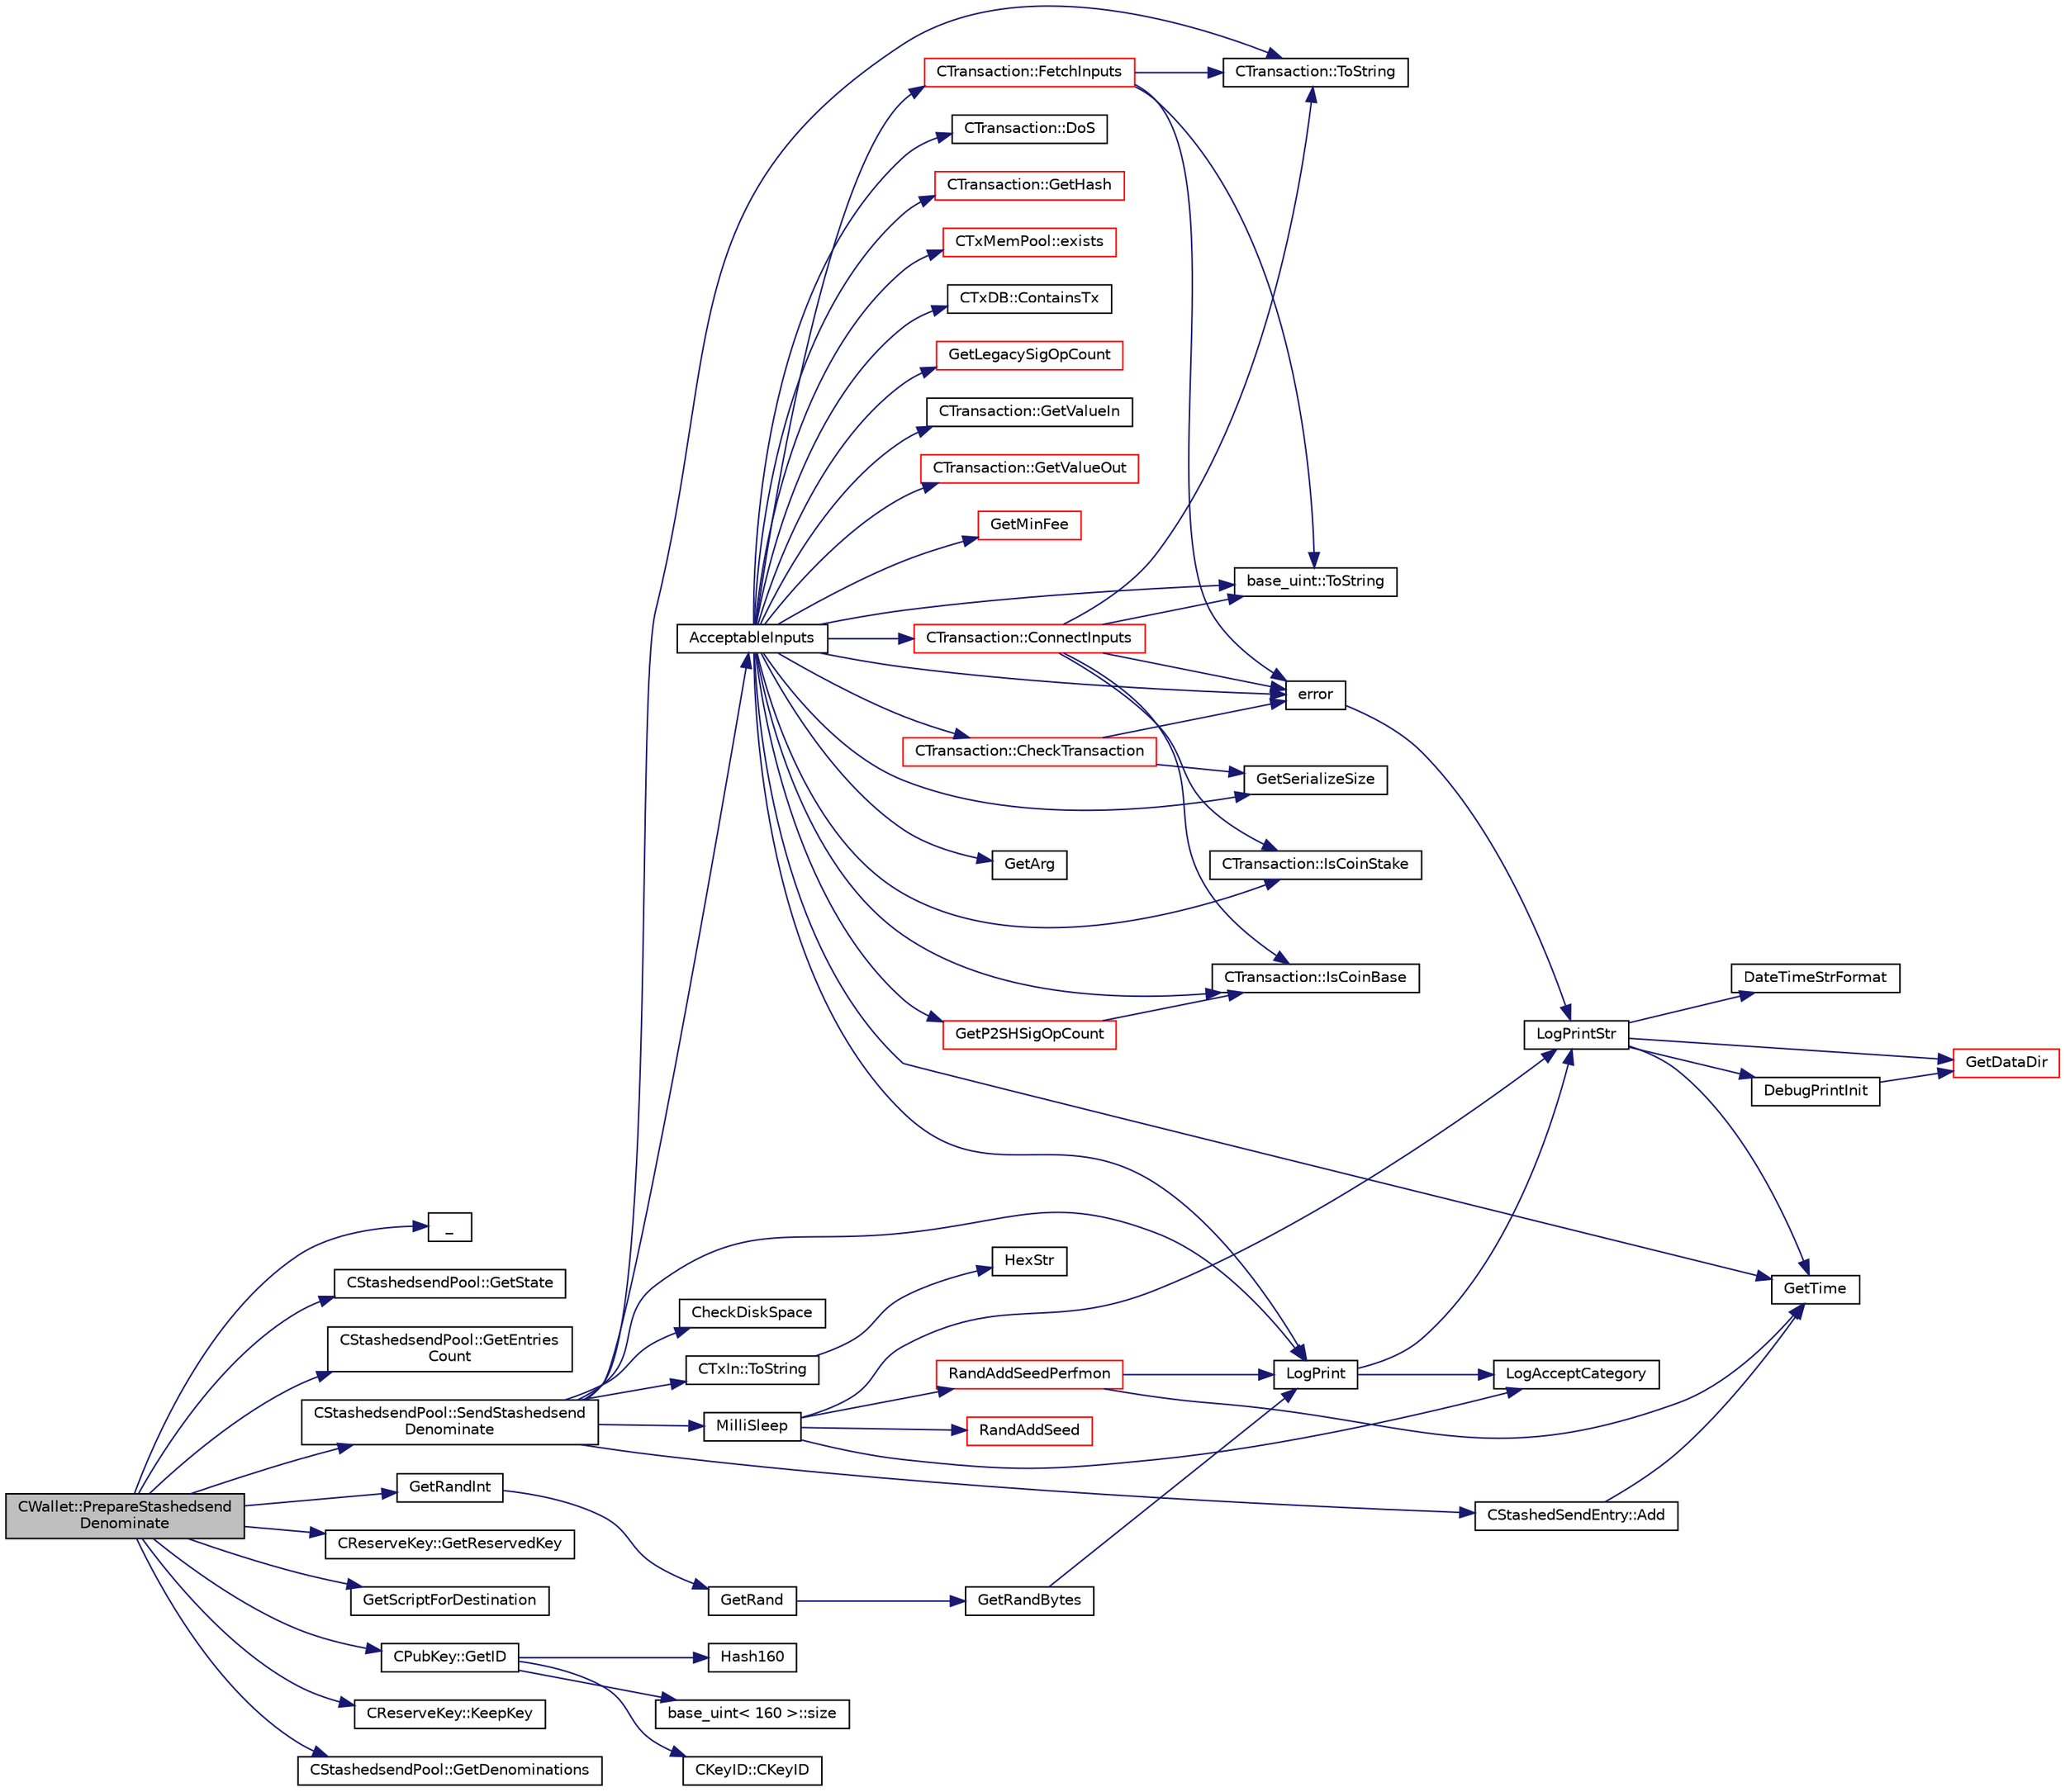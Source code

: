 digraph "CWallet::PrepareStashedsendDenominate"
{
  edge [fontname="Helvetica",fontsize="10",labelfontname="Helvetica",labelfontsize="10"];
  node [fontname="Helvetica",fontsize="10",shape=record];
  rankdir="LR";
  Node2899 [label="CWallet::PrepareStashedsend\lDenominate",height=0.2,width=0.4,color="black", fillcolor="grey75", style="filled", fontcolor="black"];
  Node2899 -> Node2900 [color="midnightblue",fontsize="10",style="solid",fontname="Helvetica"];
  Node2900 [label="_",height=0.2,width=0.4,color="black", fillcolor="white", style="filled",URL="$d9/d6d/ui__interface_8h.html#aad133bb6103b53cebf03fd01e2f11ba1",tooltip="Translation function: Call Translate signal on UI interface, which returns a boost::optional result..."];
  Node2899 -> Node2901 [color="midnightblue",fontsize="10",style="solid",fontname="Helvetica"];
  Node2901 [label="CStashedsendPool::GetState",height=0.2,width=0.4,color="black", fillcolor="white", style="filled",URL="$dd/d8a/class_c_stashedsend_pool.html#a8495972549755a6095fe93a8d437e610"];
  Node2899 -> Node2902 [color="midnightblue",fontsize="10",style="solid",fontname="Helvetica"];
  Node2902 [label="CStashedsendPool::GetEntries\lCount",height=0.2,width=0.4,color="black", fillcolor="white", style="filled",URL="$dd/d8a/class_c_stashedsend_pool.html#a4b3abba5fd126a3b73cc4e20bde91d55"];
  Node2899 -> Node2903 [color="midnightblue",fontsize="10",style="solid",fontname="Helvetica"];
  Node2903 [label="GetRandInt",height=0.2,width=0.4,color="black", fillcolor="white", style="filled",URL="$df/d2d/util_8cpp.html#a0e44e088732172da6662db2d5e37d4b2"];
  Node2903 -> Node2904 [color="midnightblue",fontsize="10",style="solid",fontname="Helvetica"];
  Node2904 [label="GetRand",height=0.2,width=0.4,color="black", fillcolor="white", style="filled",URL="$df/d2d/util_8cpp.html#a27d9149d522b1fa87d84e5e9ca902aef"];
  Node2904 -> Node2905 [color="midnightblue",fontsize="10",style="solid",fontname="Helvetica"];
  Node2905 [label="GetRandBytes",height=0.2,width=0.4,color="black", fillcolor="white", style="filled",URL="$df/d2d/util_8cpp.html#acf52c2aa8213c7b15e26594a2264ed8a"];
  Node2905 -> Node2906 [color="midnightblue",fontsize="10",style="solid",fontname="Helvetica"];
  Node2906 [label="LogPrint",height=0.2,width=0.4,color="black", fillcolor="white", style="filled",URL="$d8/d3c/util_8h.html#aab1f837a2366f424bdc996fdf6352171"];
  Node2906 -> Node2907 [color="midnightblue",fontsize="10",style="solid",fontname="Helvetica"];
  Node2907 [label="LogAcceptCategory",height=0.2,width=0.4,color="black", fillcolor="white", style="filled",URL="$d8/d3c/util_8h.html#a343d2a13efe00125f78d25dafb0a8d98"];
  Node2906 -> Node2908 [color="midnightblue",fontsize="10",style="solid",fontname="Helvetica"];
  Node2908 [label="LogPrintStr",height=0.2,width=0.4,color="black", fillcolor="white", style="filled",URL="$d8/d3c/util_8h.html#afd4c3002b2797c0560adddb6af3ca1da"];
  Node2908 -> Node2909 [color="midnightblue",fontsize="10",style="solid",fontname="Helvetica"];
  Node2909 [label="DebugPrintInit",height=0.2,width=0.4,color="black", fillcolor="white", style="filled",URL="$df/d2d/util_8cpp.html#a751ff5f21d880737811136b5e0bcea12"];
  Node2909 -> Node2910 [color="midnightblue",fontsize="10",style="solid",fontname="Helvetica"];
  Node2910 [label="GetDataDir",height=0.2,width=0.4,color="red", fillcolor="white", style="filled",URL="$df/d2d/util_8cpp.html#ab83866a054745d4b30a3948a1b44beba"];
  Node2908 -> Node2910 [color="midnightblue",fontsize="10",style="solid",fontname="Helvetica"];
  Node2908 -> Node2915 [color="midnightblue",fontsize="10",style="solid",fontname="Helvetica"];
  Node2915 [label="DateTimeStrFormat",height=0.2,width=0.4,color="black", fillcolor="white", style="filled",URL="$df/d2d/util_8cpp.html#a749bc6776c8ec72d7c5e4dea56aee415"];
  Node2908 -> Node2916 [color="midnightblue",fontsize="10",style="solid",fontname="Helvetica"];
  Node2916 [label="GetTime",height=0.2,width=0.4,color="black", fillcolor="white", style="filled",URL="$df/d2d/util_8cpp.html#a46fac5fba8ba905b5f9acb364f5d8c6f"];
  Node2899 -> Node2917 [color="midnightblue",fontsize="10",style="solid",fontname="Helvetica"];
  Node2917 [label="CReserveKey::GetReservedKey",height=0.2,width=0.4,color="black", fillcolor="white", style="filled",URL="$d3/d65/class_c_reserve_key.html#ad198d2d7a54d315c60805ba1cb0caf7c"];
  Node2899 -> Node2918 [color="midnightblue",fontsize="10",style="solid",fontname="Helvetica"];
  Node2918 [label="GetScriptForDestination",height=0.2,width=0.4,color="black", fillcolor="white", style="filled",URL="$dd/d0f/script_8cpp.html#ae40f28d3b46c21033f6ee1f1200d0321"];
  Node2899 -> Node2919 [color="midnightblue",fontsize="10",style="solid",fontname="Helvetica"];
  Node2919 [label="CPubKey::GetID",height=0.2,width=0.4,color="black", fillcolor="white", style="filled",URL="$da/d4e/class_c_pub_key.html#a2675f7e6f72eff68e7a5227289feb021"];
  Node2919 -> Node2920 [color="midnightblue",fontsize="10",style="solid",fontname="Helvetica"];
  Node2920 [label="CKeyID::CKeyID",height=0.2,width=0.4,color="black", fillcolor="white", style="filled",URL="$dd/d88/class_c_key_i_d.html#a01dbd3c37820a2ffe89d106c6a7cf53d"];
  Node2919 -> Node2921 [color="midnightblue",fontsize="10",style="solid",fontname="Helvetica"];
  Node2921 [label="Hash160",height=0.2,width=0.4,color="black", fillcolor="white", style="filled",URL="$db/dfb/hash_8h.html#a4490f70ddae16e9e48460a0416a48a6b"];
  Node2919 -> Node2922 [color="midnightblue",fontsize="10",style="solid",fontname="Helvetica"];
  Node2922 [label="base_uint\< 160 \>::size",height=0.2,width=0.4,color="black", fillcolor="white", style="filled",URL="$da/df7/classbase__uint.html#a1f49b034e686269601ea89b0319b8004"];
  Node2899 -> Node2923 [color="midnightblue",fontsize="10",style="solid",fontname="Helvetica"];
  Node2923 [label="CReserveKey::KeepKey",height=0.2,width=0.4,color="black", fillcolor="white", style="filled",URL="$d3/d65/class_c_reserve_key.html#a493d06f41ca9571f2a42c8581a3952d8"];
  Node2899 -> Node2924 [color="midnightblue",fontsize="10",style="solid",fontname="Helvetica"];
  Node2924 [label="CStashedsendPool::GetDenominations",height=0.2,width=0.4,color="black", fillcolor="white", style="filled",URL="$dd/d8a/class_c_stashedsend_pool.html#a0d5e8d2ddb6e7aa06cb20154dbad1319",tooltip="Get the denominations for a list of outputs (returns a bitshifted integer) "];
  Node2899 -> Node2925 [color="midnightblue",fontsize="10",style="solid",fontname="Helvetica"];
  Node2925 [label="CStashedsendPool::SendStashedsend\lDenominate",height=0.2,width=0.4,color="black", fillcolor="white", style="filled",URL="$dd/d8a/class_c_stashedsend_pool.html#a6a94b951db9f47197abf79e141e8de1a",tooltip="As a client, send a transaction to a Masternode to start the denomination process. "];
  Node2925 -> Node2926 [color="midnightblue",fontsize="10",style="solid",fontname="Helvetica"];
  Node2926 [label="CheckDiskSpace",height=0.2,width=0.4,color="black", fillcolor="white", style="filled",URL="$df/d0a/main_8cpp.html#a7d4a97e049394047743b48c0cd0f0791",tooltip="Check whether enough disk space is available for an incoming block. "];
  Node2925 -> Node2906 [color="midnightblue",fontsize="10",style="solid",fontname="Helvetica"];
  Node2925 -> Node2927 [color="midnightblue",fontsize="10",style="solid",fontname="Helvetica"];
  Node2927 [label="CTxIn::ToString",height=0.2,width=0.4,color="black", fillcolor="white", style="filled",URL="$de/da8/class_c_tx_in.html#a9f3dcba8a979ca7007448f8ad1d3c4c1"];
  Node2927 -> Node2928 [color="midnightblue",fontsize="10",style="solid",fontname="Helvetica"];
  Node2928 [label="HexStr",height=0.2,width=0.4,color="black", fillcolor="white", style="filled",URL="$d8/d3c/util_8h.html#ace13a819ca4e98c22847d26b3b357e75"];
  Node2925 -> Node2929 [color="midnightblue",fontsize="10",style="solid",fontname="Helvetica"];
  Node2929 [label="CTransaction::ToString",height=0.2,width=0.4,color="black", fillcolor="white", style="filled",URL="$df/d43/class_c_transaction.html#a80370923c3ac828de68919295d5d0659"];
  Node2925 -> Node2930 [color="midnightblue",fontsize="10",style="solid",fontname="Helvetica"];
  Node2930 [label="MilliSleep",height=0.2,width=0.4,color="black", fillcolor="white", style="filled",URL="$d8/d3c/util_8h.html#ac635182d3e845eda4af4fa5ab31609da"];
  Node2930 -> Node2931 [color="midnightblue",fontsize="10",style="solid",fontname="Helvetica"];
  Node2931 [label="RandAddSeed",height=0.2,width=0.4,color="red", fillcolor="white", style="filled",URL="$d8/d3c/util_8h.html#ab699fbdf803610a4e2060fd87787f7e0"];
  Node2930 -> Node2933 [color="midnightblue",fontsize="10",style="solid",fontname="Helvetica"];
  Node2933 [label="RandAddSeedPerfmon",height=0.2,width=0.4,color="red", fillcolor="white", style="filled",URL="$d8/d3c/util_8h.html#a786af12a87491f8dc24351d93b9833b6"];
  Node2933 -> Node2916 [color="midnightblue",fontsize="10",style="solid",fontname="Helvetica"];
  Node2933 -> Node2906 [color="midnightblue",fontsize="10",style="solid",fontname="Helvetica"];
  Node2930 -> Node2907 [color="midnightblue",fontsize="10",style="solid",fontname="Helvetica"];
  Node2930 -> Node2908 [color="midnightblue",fontsize="10",style="solid",fontname="Helvetica"];
  Node2925 -> Node2935 [color="midnightblue",fontsize="10",style="solid",fontname="Helvetica"];
  Node2935 [label="AcceptableInputs",height=0.2,width=0.4,color="black", fillcolor="white", style="filled",URL="$df/d0a/main_8cpp.html#a05dc3f6629734b6d3a233a00e0333aac"];
  Node2935 -> Node2936 [color="midnightblue",fontsize="10",style="solid",fontname="Helvetica"];
  Node2936 [label="CTransaction::CheckTransaction",height=0.2,width=0.4,color="red", fillcolor="white", style="filled",URL="$df/d43/class_c_transaction.html#a2104329681e2749baeeaaf47c0af482d"];
  Node2936 -> Node2937 [color="midnightblue",fontsize="10",style="solid",fontname="Helvetica"];
  Node2937 [label="error",height=0.2,width=0.4,color="black", fillcolor="white", style="filled",URL="$d8/d3c/util_8h.html#af8985880cf4ef26df0a5aa2ffcb76662"];
  Node2937 -> Node2908 [color="midnightblue",fontsize="10",style="solid",fontname="Helvetica"];
  Node2936 -> Node2938 [color="midnightblue",fontsize="10",style="solid",fontname="Helvetica"];
  Node2938 [label="GetSerializeSize",height=0.2,width=0.4,color="black", fillcolor="white", style="filled",URL="$df/d9d/serialize_8h.html#a48239e478ae730373d1984fe304ca025"];
  Node2935 -> Node2937 [color="midnightblue",fontsize="10",style="solid",fontname="Helvetica"];
  Node2935 -> Node2942 [color="midnightblue",fontsize="10",style="solid",fontname="Helvetica"];
  Node2942 [label="CTransaction::IsCoinBase",height=0.2,width=0.4,color="black", fillcolor="white", style="filled",URL="$df/d43/class_c_transaction.html#a96256e8ac1bf79ad9c057e48c41132dd"];
  Node2935 -> Node2943 [color="midnightblue",fontsize="10",style="solid",fontname="Helvetica"];
  Node2943 [label="CTransaction::DoS",height=0.2,width=0.4,color="black", fillcolor="white", style="filled",URL="$df/d43/class_c_transaction.html#ae5f57b4b90e5a179bb359bdf72fba753"];
  Node2935 -> Node2944 [color="midnightblue",fontsize="10",style="solid",fontname="Helvetica"];
  Node2944 [label="CTransaction::IsCoinStake",height=0.2,width=0.4,color="black", fillcolor="white", style="filled",URL="$df/d43/class_c_transaction.html#ace4278a41a296d40dcf5fb2b9cf007ec"];
  Node2935 -> Node2945 [color="midnightblue",fontsize="10",style="solid",fontname="Helvetica"];
  Node2945 [label="CTransaction::GetHash",height=0.2,width=0.4,color="red", fillcolor="white", style="filled",URL="$df/d43/class_c_transaction.html#a0b46d80e82ca324e82c2ce3fc1492bfa"];
  Node2935 -> Node2948 [color="midnightblue",fontsize="10",style="solid",fontname="Helvetica"];
  Node2948 [label="CTxMemPool::exists",height=0.2,width=0.4,color="red", fillcolor="white", style="filled",URL="$db/d98/class_c_tx_mem_pool.html#a8b7a13b5289ab839d4460f41a7da9789"];
  Node2935 -> Node2950 [color="midnightblue",fontsize="10",style="solid",fontname="Helvetica"];
  Node2950 [label="CTxDB::ContainsTx",height=0.2,width=0.4,color="black", fillcolor="white", style="filled",URL="$d9/d8d/class_c_tx_d_b.html#a09b87317101ed16b6ad99794279f4c2d"];
  Node2935 -> Node2951 [color="midnightblue",fontsize="10",style="solid",fontname="Helvetica"];
  Node2951 [label="CTransaction::FetchInputs",height=0.2,width=0.4,color="red", fillcolor="white", style="filled",URL="$df/d43/class_c_transaction.html#a5a4967303d3b588a120687f3ed1f4b0a",tooltip="Fetch from memory and/or disk. "];
  Node2951 -> Node2937 [color="midnightblue",fontsize="10",style="solid",fontname="Helvetica"];
  Node2951 -> Node2953 [color="midnightblue",fontsize="10",style="solid",fontname="Helvetica"];
  Node2953 [label="base_uint::ToString",height=0.2,width=0.4,color="black", fillcolor="white", style="filled",URL="$da/df7/classbase__uint.html#acccba4d9d51a0c36261718ca0cbb293b"];
  Node2951 -> Node2929 [color="midnightblue",fontsize="10",style="solid",fontname="Helvetica"];
  Node2935 -> Node2953 [color="midnightblue",fontsize="10",style="solid",fontname="Helvetica"];
  Node2935 -> Node2954 [color="midnightblue",fontsize="10",style="solid",fontname="Helvetica"];
  Node2954 [label="GetLegacySigOpCount",height=0.2,width=0.4,color="red", fillcolor="white", style="filled",URL="$df/d0a/main_8cpp.html#ad2eaf4f8542c12ea9ee1183609cc6d1a",tooltip="Count ECDSA signature operations the old-fashioned (pre-0.6) way. "];
  Node2935 -> Node2956 [color="midnightblue",fontsize="10",style="solid",fontname="Helvetica"];
  Node2956 [label="GetP2SHSigOpCount",height=0.2,width=0.4,color="red", fillcolor="white", style="filled",URL="$df/d0a/main_8cpp.html#a519cfd439598a8bf64fe5503aa74cfcb",tooltip="Count ECDSA signature operations in pay-to-script-hash inputs. "];
  Node2956 -> Node2942 [color="midnightblue",fontsize="10",style="solid",fontname="Helvetica"];
  Node2935 -> Node2970 [color="midnightblue",fontsize="10",style="solid",fontname="Helvetica"];
  Node2970 [label="CTransaction::GetValueIn",height=0.2,width=0.4,color="black", fillcolor="white", style="filled",URL="$df/d43/class_c_transaction.html#a50051cce0d44bc4ea2018625101dc1b6",tooltip="Amount of ions coming in to this transaction Note that lightweight clients may not know anything besi..."];
  Node2935 -> Node2971 [color="midnightblue",fontsize="10",style="solid",fontname="Helvetica"];
  Node2971 [label="CTransaction::GetValueOut",height=0.2,width=0.4,color="red", fillcolor="white", style="filled",URL="$df/d43/class_c_transaction.html#a9ce7d94c68adb37627d82669b83a7c59",tooltip="Amount of ions spent by this transaction. "];
  Node2935 -> Node2938 [color="midnightblue",fontsize="10",style="solid",fontname="Helvetica"];
  Node2935 -> Node2972 [color="midnightblue",fontsize="10",style="solid",fontname="Helvetica"];
  Node2972 [label="GetMinFee",height=0.2,width=0.4,color="red", fillcolor="white", style="filled",URL="$df/d0a/main_8cpp.html#a95215e52b78d3270b416dc7b83a306fe"];
  Node2935 -> Node2916 [color="midnightblue",fontsize="10",style="solid",fontname="Helvetica"];
  Node2935 -> Node2973 [color="midnightblue",fontsize="10",style="solid",fontname="Helvetica"];
  Node2973 [label="GetArg",height=0.2,width=0.4,color="black", fillcolor="white", style="filled",URL="$df/d2d/util_8cpp.html#a24f685720bf40370e5bd2a192ad50cd8",tooltip="Return string argument or default value. "];
  Node2935 -> Node2906 [color="midnightblue",fontsize="10",style="solid",fontname="Helvetica"];
  Node2935 -> Node2974 [color="midnightblue",fontsize="10",style="solid",fontname="Helvetica"];
  Node2974 [label="CTransaction::ConnectInputs",height=0.2,width=0.4,color="red", fillcolor="white", style="filled",URL="$df/d43/class_c_transaction.html#aaab6c4ba493c918e29fd383043dcaae7",tooltip="Sanity check previous transactions, then, if all checks succeed, mark them as spent by this transacti..."];
  Node2974 -> Node2937 [color="midnightblue",fontsize="10",style="solid",fontname="Helvetica"];
  Node2974 -> Node2953 [color="midnightblue",fontsize="10",style="solid",fontname="Helvetica"];
  Node2974 -> Node2929 [color="midnightblue",fontsize="10",style="solid",fontname="Helvetica"];
  Node2974 -> Node2942 [color="midnightblue",fontsize="10",style="solid",fontname="Helvetica"];
  Node2974 -> Node2944 [color="midnightblue",fontsize="10",style="solid",fontname="Helvetica"];
  Node2925 -> Node3036 [color="midnightblue",fontsize="10",style="solid",fontname="Helvetica"];
  Node3036 [label="CStashedSendEntry::Add",height=0.2,width=0.4,color="black", fillcolor="white", style="filled",URL="$df/d1e/class_c_stashed_send_entry.html#a6e1993cde467d0656251ae6883f043a7",tooltip="Add entries to use for Stashedsend. "];
  Node3036 -> Node2916 [color="midnightblue",fontsize="10",style="solid",fontname="Helvetica"];
}
